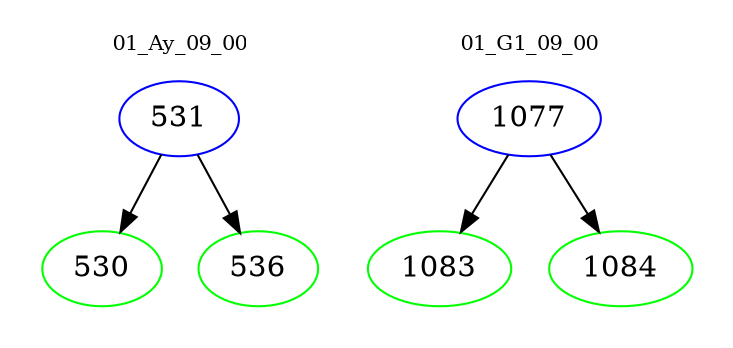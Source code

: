 digraph{
subgraph cluster_0 {
color = white
label = "01_Ay_09_00";
fontsize=10;
T0_531 [label="531", color="blue"]
T0_531 -> T0_530 [color="black"]
T0_530 [label="530", color="green"]
T0_531 -> T0_536 [color="black"]
T0_536 [label="536", color="green"]
}
subgraph cluster_1 {
color = white
label = "01_G1_09_00";
fontsize=10;
T1_1077 [label="1077", color="blue"]
T1_1077 -> T1_1083 [color="black"]
T1_1083 [label="1083", color="green"]
T1_1077 -> T1_1084 [color="black"]
T1_1084 [label="1084", color="green"]
}
}
